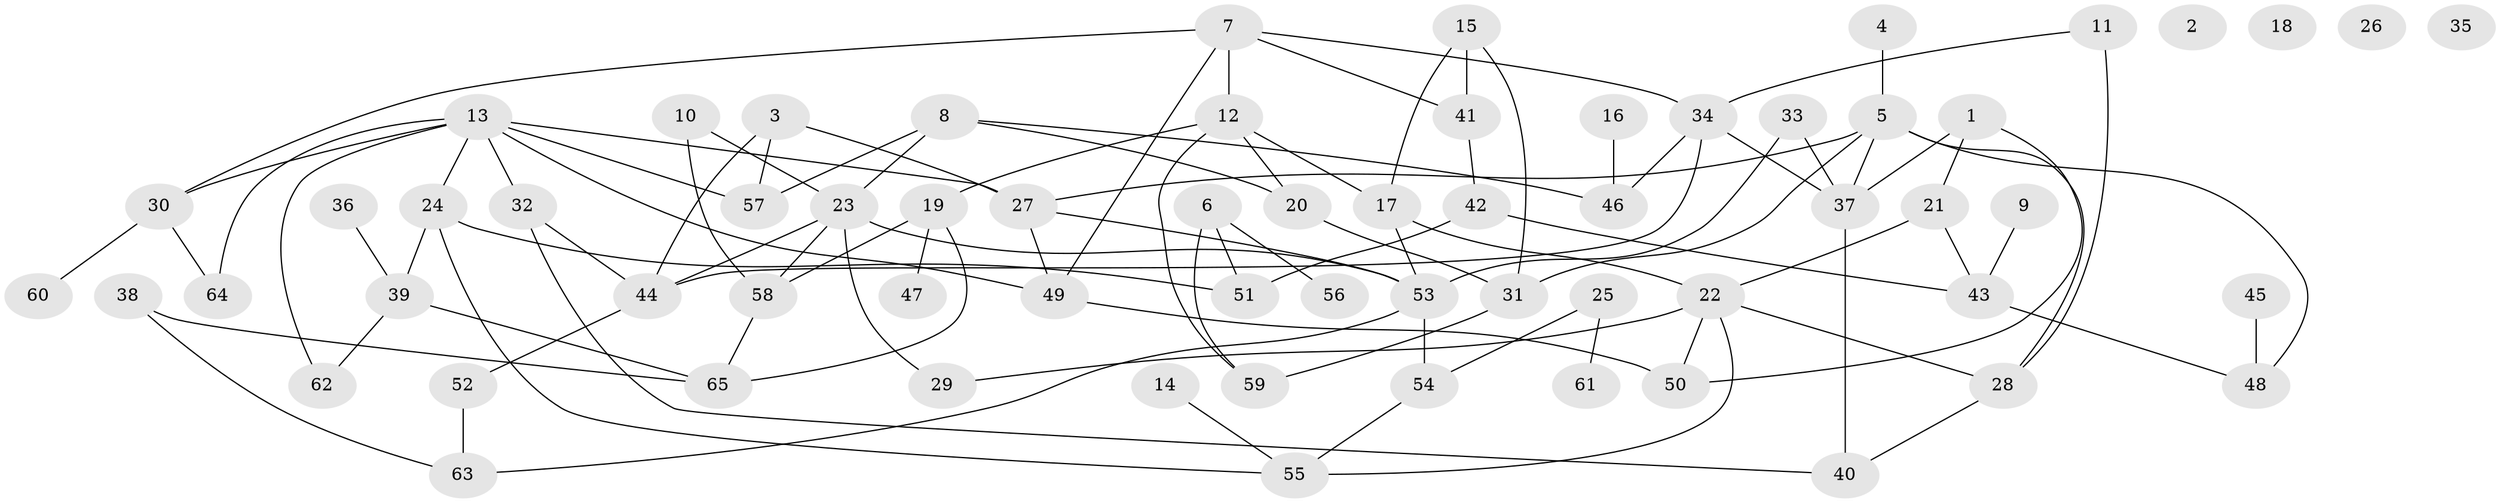 // Generated by graph-tools (version 1.1) at 2025/12/03/09/25 04:12:56]
// undirected, 65 vertices, 98 edges
graph export_dot {
graph [start="1"]
  node [color=gray90,style=filled];
  1;
  2;
  3;
  4;
  5;
  6;
  7;
  8;
  9;
  10;
  11;
  12;
  13;
  14;
  15;
  16;
  17;
  18;
  19;
  20;
  21;
  22;
  23;
  24;
  25;
  26;
  27;
  28;
  29;
  30;
  31;
  32;
  33;
  34;
  35;
  36;
  37;
  38;
  39;
  40;
  41;
  42;
  43;
  44;
  45;
  46;
  47;
  48;
  49;
  50;
  51;
  52;
  53;
  54;
  55;
  56;
  57;
  58;
  59;
  60;
  61;
  62;
  63;
  64;
  65;
  1 -- 21;
  1 -- 37;
  1 -- 50;
  3 -- 27;
  3 -- 44;
  3 -- 57;
  4 -- 5;
  5 -- 27;
  5 -- 28;
  5 -- 31;
  5 -- 37;
  5 -- 48;
  6 -- 51;
  6 -- 56;
  6 -- 59;
  7 -- 12;
  7 -- 30;
  7 -- 34;
  7 -- 41;
  7 -- 49;
  8 -- 20;
  8 -- 23;
  8 -- 46;
  8 -- 57;
  9 -- 43;
  10 -- 23;
  10 -- 58;
  11 -- 28;
  11 -- 34;
  12 -- 17;
  12 -- 19;
  12 -- 20;
  12 -- 59;
  13 -- 24;
  13 -- 27;
  13 -- 30;
  13 -- 32;
  13 -- 49;
  13 -- 57;
  13 -- 62;
  13 -- 64;
  14 -- 55;
  15 -- 17;
  15 -- 31;
  15 -- 41;
  16 -- 46;
  17 -- 22;
  17 -- 53;
  19 -- 47;
  19 -- 58;
  19 -- 65;
  20 -- 31;
  21 -- 22;
  21 -- 43;
  22 -- 28;
  22 -- 29;
  22 -- 50;
  22 -- 55;
  23 -- 29;
  23 -- 44;
  23 -- 53;
  23 -- 58;
  24 -- 39;
  24 -- 51;
  24 -- 55;
  25 -- 54;
  25 -- 61;
  27 -- 49;
  27 -- 53;
  28 -- 40;
  30 -- 60;
  30 -- 64;
  31 -- 59;
  32 -- 40;
  32 -- 44;
  33 -- 37;
  33 -- 53;
  34 -- 37;
  34 -- 44;
  34 -- 46;
  36 -- 39;
  37 -- 40;
  38 -- 63;
  38 -- 65;
  39 -- 62;
  39 -- 65;
  41 -- 42;
  42 -- 43;
  42 -- 51;
  43 -- 48;
  44 -- 52;
  45 -- 48;
  49 -- 50;
  52 -- 63;
  53 -- 54;
  53 -- 63;
  54 -- 55;
  58 -- 65;
}
